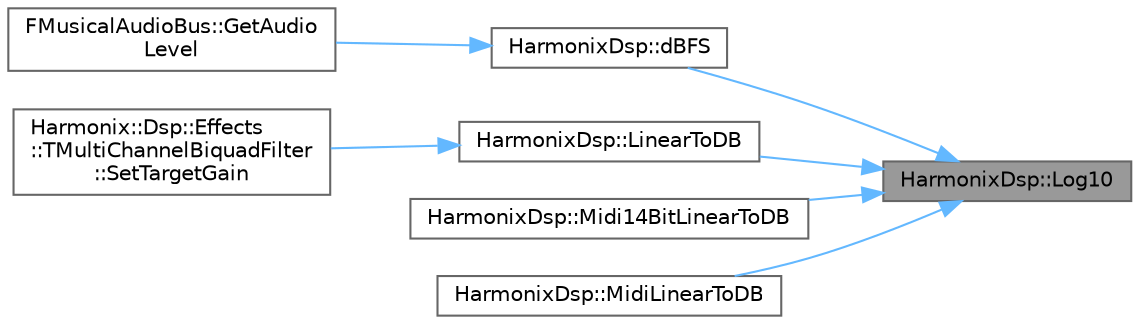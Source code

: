 digraph "HarmonixDsp::Log10"
{
 // INTERACTIVE_SVG=YES
 // LATEX_PDF_SIZE
  bgcolor="transparent";
  edge [fontname=Helvetica,fontsize=10,labelfontname=Helvetica,labelfontsize=10];
  node [fontname=Helvetica,fontsize=10,shape=box,height=0.2,width=0.4];
  rankdir="RL";
  Node1 [id="Node000001",label="HarmonixDsp::Log10",height=0.2,width=0.4,color="gray40", fillcolor="grey60", style="filled", fontcolor="black",tooltip=" "];
  Node1 -> Node2 [id="edge1_Node000001_Node000002",dir="back",color="steelblue1",style="solid",tooltip=" "];
  Node2 [id="Node000002",label="HarmonixDsp::dBFS",height=0.2,width=0.4,color="grey40", fillcolor="white", style="filled",URL="$d0/db6/namespaceHarmonixDsp.html#add354ba32006be675abdc9ce7cbd0b04",tooltip=" "];
  Node2 -> Node3 [id="edge2_Node000002_Node000003",dir="back",color="steelblue1",style="solid",tooltip=" "];
  Node3 [id="Node000003",label="FMusicalAudioBus::GetAudio\lLevel",height=0.2,width=0.4,color="grey40", fillcolor="white", style="filled",URL="$d2/d03/classFMusicalAudioBus.html#a895a0001676b48ad2a6a50cd21edfd55",tooltip=" "];
  Node1 -> Node4 [id="edge3_Node000001_Node000004",dir="back",color="steelblue1",style="solid",tooltip=" "];
  Node4 [id="Node000004",label="HarmonixDsp::LinearToDB",height=0.2,width=0.4,color="grey40", fillcolor="white", style="filled",URL="$d0/db6/namespaceHarmonixDsp.html#a89979f8529d518f4c4575fce09c880cd",tooltip=" "];
  Node4 -> Node5 [id="edge4_Node000004_Node000005",dir="back",color="steelblue1",style="solid",tooltip=" "];
  Node5 [id="Node000005",label="Harmonix::Dsp::Effects\l::TMultiChannelBiquadFilter\l::SetTargetGain",height=0.2,width=0.4,color="grey40", fillcolor="white", style="filled",URL="$d7/d6b/classHarmonix_1_1Dsp_1_1Effects_1_1TMultiChannelBiquadFilter.html#aa13f68ae49edb26313b25371e17325d0",tooltip=" "];
  Node1 -> Node6 [id="edge5_Node000001_Node000006",dir="back",color="steelblue1",style="solid",tooltip=" "];
  Node6 [id="Node000006",label="HarmonixDsp::Midi14BitLinearToDB",height=0.2,width=0.4,color="grey40", fillcolor="white", style="filled",URL="$d0/db6/namespaceHarmonixDsp.html#aeb8cddb50affdc0f31fdfc4de7ef8970",tooltip=" "];
  Node1 -> Node7 [id="edge6_Node000001_Node000007",dir="back",color="steelblue1",style="solid",tooltip=" "];
  Node7 [id="Node000007",label="HarmonixDsp::MidiLinearToDB",height=0.2,width=0.4,color="grey40", fillcolor="white", style="filled",URL="$d0/db6/namespaceHarmonixDsp.html#a41e6bfaa06c6569c227358e72a4eec79",tooltip=" "];
}

